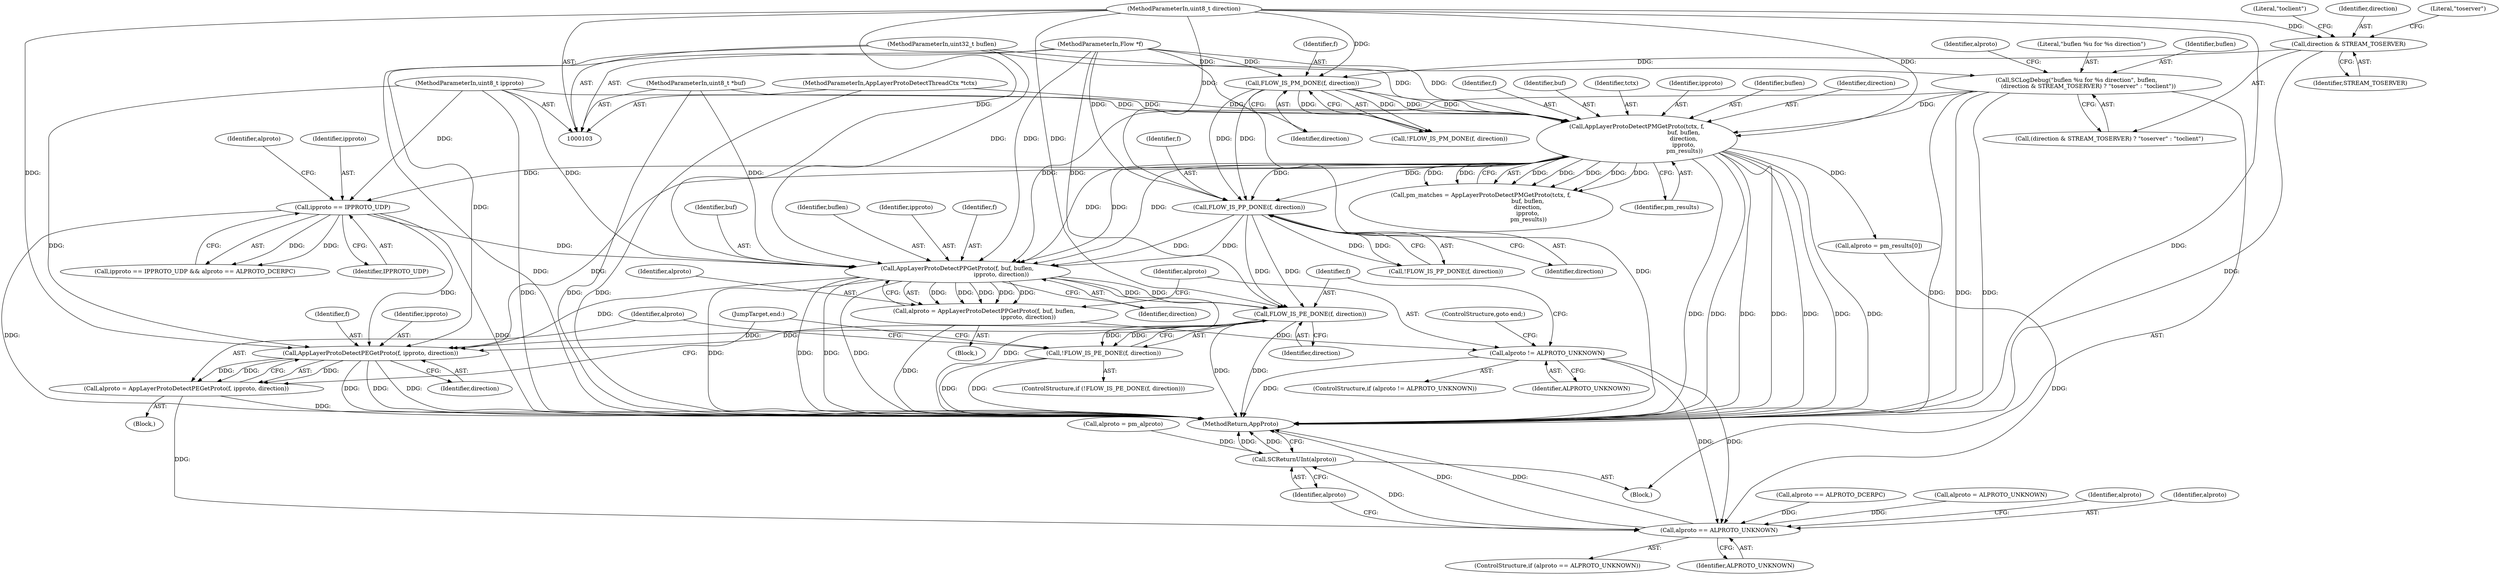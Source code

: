 digraph "0_suricata_8357ef3f8ffc7d99ef6571350724160de356158b@pointer" {
"1000178" [label="(Call,AppLayerProtoDetectPPGetProto(f, buf, buflen,\n                                                ipproto, direction))"];
"1000172" [label="(Call,FLOW_IS_PP_DONE(f, direction))"];
"1000131" [label="(Call,FLOW_IS_PM_DONE(f, direction))"];
"1000105" [label="(MethodParameterIn,Flow *f)"];
"1000116" [label="(Call,direction & STREAM_TOSERVER)"];
"1000109" [label="(MethodParameterIn,uint8_t direction)"];
"1000139" [label="(Call,AppLayerProtoDetectPMGetProto(tctx, f,\n                                                   buf, buflen,\n                                                   direction,\n                                                   ipproto,\n                                                    pm_results))"];
"1000104" [label="(MethodParameterIn,AppLayerProtoDetectThreadCtx *tctx)"];
"1000106" [label="(MethodParameterIn,uint8_t *buf)"];
"1000112" [label="(Call,SCLogDebug(\"buflen %u for %s direction\", buflen,\n             (direction & STREAM_TOSERVER) ? \"toserver\" : \"toclient\"))"];
"1000107" [label="(MethodParameterIn,uint32_t buflen)"];
"1000108" [label="(MethodParameterIn,uint8_t ipproto)"];
"1000160" [label="(Call,ipproto == IPPROTO_UDP)"];
"1000176" [label="(Call,alproto = AppLayerProtoDetectPPGetProto(f, buf, buflen,\n                                                ipproto, direction))"];
"1000185" [label="(Call,alproto != ALPROTO_UNKNOWN)"];
"1000203" [label="(Call,alproto == ALPROTO_UNKNOWN)"];
"1000209" [label="(Call,SCReturnUInt(alproto))"];
"1000191" [label="(Call,FLOW_IS_PE_DONE(f, direction))"];
"1000190" [label="(Call,!FLOW_IS_PE_DONE(f, direction))"];
"1000197" [label="(Call,AppLayerProtoDetectPEGetProto(f, ipproto, direction))"];
"1000195" [label="(Call,alproto = AppLayerProtoDetectPEGetProto(f, ipproto, direction))"];
"1000175" [label="(Block,)"];
"1000195" [label="(Call,alproto = AppLayerProtoDetectPEGetProto(f, ipproto, direction))"];
"1000180" [label="(Identifier,buf)"];
"1000141" [label="(Identifier,f)"];
"1000162" [label="(Identifier,IPPROTO_UDP)"];
"1000117" [label="(Identifier,direction)"];
"1000119" [label="(Literal,\"toserver\")"];
"1000142" [label="(Identifier,buf)"];
"1000105" [label="(MethodParameterIn,Flow *f)"];
"1000140" [label="(Identifier,tctx)"];
"1000183" [label="(Identifier,direction)"];
"1000200" [label="(Identifier,direction)"];
"1000110" [label="(Block,)"];
"1000108" [label="(MethodParameterIn,uint8_t ipproto)"];
"1000115" [label="(Call,(direction & STREAM_TOSERVER) ? \"toserver\" : \"toclient\")"];
"1000123" [label="(Identifier,alproto)"];
"1000163" [label="(Call,alproto == ALPROTO_DCERPC)"];
"1000173" [label="(Identifier,f)"];
"1000118" [label="(Identifier,STREAM_TOSERVER)"];
"1000186" [label="(Identifier,alproto)"];
"1000203" [label="(Call,alproto == ALPROTO_UNKNOWN)"];
"1000161" [label="(Identifier,ipproto)"];
"1000176" [label="(Call,alproto = AppLayerProtoDetectPPGetProto(f, buf, buflen,\n                                                ipproto, direction))"];
"1000177" [label="(Identifier,alproto)"];
"1000113" [label="(Literal,\"buflen %u for %s direction\")"];
"1000206" [label="(Call,alproto = pm_alproto)"];
"1000192" [label="(Identifier,f)"];
"1000164" [label="(Identifier,alproto)"];
"1000160" [label="(Call,ipproto == IPPROTO_UDP)"];
"1000174" [label="(Identifier,direction)"];
"1000209" [label="(Call,SCReturnUInt(alproto))"];
"1000106" [label="(MethodParameterIn,uint8_t *buf)"];
"1000190" [label="(Call,!FLOW_IS_PE_DONE(f, direction))"];
"1000112" [label="(Call,SCLogDebug(\"buflen %u for %s direction\", buflen,\n             (direction & STREAM_TOSERVER) ? \"toserver\" : \"toclient\"))"];
"1000131" [label="(Call,FLOW_IS_PM_DONE(f, direction))"];
"1000185" [label="(Call,alproto != ALPROTO_UNKNOWN)"];
"1000198" [label="(Identifier,f)"];
"1000133" [label="(Identifier,direction)"];
"1000107" [label="(MethodParameterIn,uint32_t buflen)"];
"1000202" [label="(ControlStructure,if (alproto == ALPROTO_UNKNOWN))"];
"1000211" [label="(MethodReturn,AppProto)"];
"1000197" [label="(Call,AppLayerProtoDetectPEGetProto(f, ipproto, direction))"];
"1000145" [label="(Identifier,ipproto)"];
"1000184" [label="(ControlStructure,if (alproto != ALPROTO_UNKNOWN))"];
"1000104" [label="(MethodParameterIn,AppLayerProtoDetectThreadCtx *tctx)"];
"1000122" [label="(Call,alproto = ALPROTO_UNKNOWN)"];
"1000187" [label="(Identifier,ALPROTO_UNKNOWN)"];
"1000152" [label="(Call,alproto = pm_results[0])"];
"1000193" [label="(Identifier,direction)"];
"1000207" [label="(Identifier,alproto)"];
"1000189" [label="(ControlStructure,if (!FLOW_IS_PE_DONE(f, direction)))"];
"1000196" [label="(Identifier,alproto)"];
"1000199" [label="(Identifier,ipproto)"];
"1000178" [label="(Call,AppLayerProtoDetectPPGetProto(f, buf, buflen,\n                                                ipproto, direction))"];
"1000132" [label="(Identifier,f)"];
"1000201" [label="(JumpTarget,end:)"];
"1000116" [label="(Call,direction & STREAM_TOSERVER)"];
"1000139" [label="(Call,AppLayerProtoDetectPMGetProto(tctx, f,\n                                                   buf, buflen,\n                                                   direction,\n                                                   ipproto,\n                                                    pm_results))"];
"1000210" [label="(Identifier,alproto)"];
"1000120" [label="(Literal,\"toclient\")"];
"1000137" [label="(Call,pm_matches = AppLayerProtoDetectPMGetProto(tctx, f,\n                                                   buf, buflen,\n                                                   direction,\n                                                   ipproto,\n                                                    pm_results))"];
"1000204" [label="(Identifier,alproto)"];
"1000191" [label="(Call,FLOW_IS_PE_DONE(f, direction))"];
"1000114" [label="(Identifier,buflen)"];
"1000171" [label="(Call,!FLOW_IS_PP_DONE(f, direction))"];
"1000146" [label="(Identifier,pm_results)"];
"1000188" [label="(ControlStructure,goto end;)"];
"1000130" [label="(Call,!FLOW_IS_PM_DONE(f, direction))"];
"1000159" [label="(Call,ipproto == IPPROTO_UDP && alproto == ALPROTO_DCERPC)"];
"1000143" [label="(Identifier,buflen)"];
"1000181" [label="(Identifier,buflen)"];
"1000109" [label="(MethodParameterIn,uint8_t direction)"];
"1000182" [label="(Identifier,ipproto)"];
"1000194" [label="(Block,)"];
"1000179" [label="(Identifier,f)"];
"1000205" [label="(Identifier,ALPROTO_UNKNOWN)"];
"1000172" [label="(Call,FLOW_IS_PP_DONE(f, direction))"];
"1000144" [label="(Identifier,direction)"];
"1000178" -> "1000176"  [label="AST: "];
"1000178" -> "1000183"  [label="CFG: "];
"1000179" -> "1000178"  [label="AST: "];
"1000180" -> "1000178"  [label="AST: "];
"1000181" -> "1000178"  [label="AST: "];
"1000182" -> "1000178"  [label="AST: "];
"1000183" -> "1000178"  [label="AST: "];
"1000176" -> "1000178"  [label="CFG: "];
"1000178" -> "1000211"  [label="DDG: "];
"1000178" -> "1000211"  [label="DDG: "];
"1000178" -> "1000211"  [label="DDG: "];
"1000178" -> "1000211"  [label="DDG: "];
"1000178" -> "1000211"  [label="DDG: "];
"1000178" -> "1000176"  [label="DDG: "];
"1000178" -> "1000176"  [label="DDG: "];
"1000178" -> "1000176"  [label="DDG: "];
"1000178" -> "1000176"  [label="DDG: "];
"1000178" -> "1000176"  [label="DDG: "];
"1000172" -> "1000178"  [label="DDG: "];
"1000172" -> "1000178"  [label="DDG: "];
"1000105" -> "1000178"  [label="DDG: "];
"1000139" -> "1000178"  [label="DDG: "];
"1000139" -> "1000178"  [label="DDG: "];
"1000139" -> "1000178"  [label="DDG: "];
"1000106" -> "1000178"  [label="DDG: "];
"1000112" -> "1000178"  [label="DDG: "];
"1000107" -> "1000178"  [label="DDG: "];
"1000160" -> "1000178"  [label="DDG: "];
"1000108" -> "1000178"  [label="DDG: "];
"1000109" -> "1000178"  [label="DDG: "];
"1000178" -> "1000191"  [label="DDG: "];
"1000178" -> "1000191"  [label="DDG: "];
"1000178" -> "1000197"  [label="DDG: "];
"1000172" -> "1000171"  [label="AST: "];
"1000172" -> "1000174"  [label="CFG: "];
"1000173" -> "1000172"  [label="AST: "];
"1000174" -> "1000172"  [label="AST: "];
"1000171" -> "1000172"  [label="CFG: "];
"1000172" -> "1000171"  [label="DDG: "];
"1000172" -> "1000171"  [label="DDG: "];
"1000131" -> "1000172"  [label="DDG: "];
"1000131" -> "1000172"  [label="DDG: "];
"1000139" -> "1000172"  [label="DDG: "];
"1000139" -> "1000172"  [label="DDG: "];
"1000105" -> "1000172"  [label="DDG: "];
"1000109" -> "1000172"  [label="DDG: "];
"1000172" -> "1000191"  [label="DDG: "];
"1000172" -> "1000191"  [label="DDG: "];
"1000131" -> "1000130"  [label="AST: "];
"1000131" -> "1000133"  [label="CFG: "];
"1000132" -> "1000131"  [label="AST: "];
"1000133" -> "1000131"  [label="AST: "];
"1000130" -> "1000131"  [label="CFG: "];
"1000131" -> "1000130"  [label="DDG: "];
"1000131" -> "1000130"  [label="DDG: "];
"1000105" -> "1000131"  [label="DDG: "];
"1000116" -> "1000131"  [label="DDG: "];
"1000109" -> "1000131"  [label="DDG: "];
"1000131" -> "1000139"  [label="DDG: "];
"1000131" -> "1000139"  [label="DDG: "];
"1000105" -> "1000103"  [label="AST: "];
"1000105" -> "1000211"  [label="DDG: "];
"1000105" -> "1000139"  [label="DDG: "];
"1000105" -> "1000191"  [label="DDG: "];
"1000105" -> "1000197"  [label="DDG: "];
"1000116" -> "1000115"  [label="AST: "];
"1000116" -> "1000118"  [label="CFG: "];
"1000117" -> "1000116"  [label="AST: "];
"1000118" -> "1000116"  [label="AST: "];
"1000119" -> "1000116"  [label="CFG: "];
"1000120" -> "1000116"  [label="CFG: "];
"1000116" -> "1000211"  [label="DDG: "];
"1000109" -> "1000116"  [label="DDG: "];
"1000109" -> "1000103"  [label="AST: "];
"1000109" -> "1000211"  [label="DDG: "];
"1000109" -> "1000139"  [label="DDG: "];
"1000109" -> "1000191"  [label="DDG: "];
"1000109" -> "1000197"  [label="DDG: "];
"1000139" -> "1000137"  [label="AST: "];
"1000139" -> "1000146"  [label="CFG: "];
"1000140" -> "1000139"  [label="AST: "];
"1000141" -> "1000139"  [label="AST: "];
"1000142" -> "1000139"  [label="AST: "];
"1000143" -> "1000139"  [label="AST: "];
"1000144" -> "1000139"  [label="AST: "];
"1000145" -> "1000139"  [label="AST: "];
"1000146" -> "1000139"  [label="AST: "];
"1000137" -> "1000139"  [label="CFG: "];
"1000139" -> "1000211"  [label="DDG: "];
"1000139" -> "1000211"  [label="DDG: "];
"1000139" -> "1000211"  [label="DDG: "];
"1000139" -> "1000211"  [label="DDG: "];
"1000139" -> "1000211"  [label="DDG: "];
"1000139" -> "1000211"  [label="DDG: "];
"1000139" -> "1000211"  [label="DDG: "];
"1000139" -> "1000137"  [label="DDG: "];
"1000139" -> "1000137"  [label="DDG: "];
"1000139" -> "1000137"  [label="DDG: "];
"1000139" -> "1000137"  [label="DDG: "];
"1000139" -> "1000137"  [label="DDG: "];
"1000139" -> "1000137"  [label="DDG: "];
"1000139" -> "1000137"  [label="DDG: "];
"1000104" -> "1000139"  [label="DDG: "];
"1000106" -> "1000139"  [label="DDG: "];
"1000112" -> "1000139"  [label="DDG: "];
"1000107" -> "1000139"  [label="DDG: "];
"1000108" -> "1000139"  [label="DDG: "];
"1000139" -> "1000152"  [label="DDG: "];
"1000139" -> "1000160"  [label="DDG: "];
"1000139" -> "1000197"  [label="DDG: "];
"1000104" -> "1000103"  [label="AST: "];
"1000104" -> "1000211"  [label="DDG: "];
"1000106" -> "1000103"  [label="AST: "];
"1000106" -> "1000211"  [label="DDG: "];
"1000112" -> "1000110"  [label="AST: "];
"1000112" -> "1000115"  [label="CFG: "];
"1000113" -> "1000112"  [label="AST: "];
"1000114" -> "1000112"  [label="AST: "];
"1000115" -> "1000112"  [label="AST: "];
"1000123" -> "1000112"  [label="CFG: "];
"1000112" -> "1000211"  [label="DDG: "];
"1000112" -> "1000211"  [label="DDG: "];
"1000112" -> "1000211"  [label="DDG: "];
"1000107" -> "1000112"  [label="DDG: "];
"1000107" -> "1000103"  [label="AST: "];
"1000107" -> "1000211"  [label="DDG: "];
"1000108" -> "1000103"  [label="AST: "];
"1000108" -> "1000211"  [label="DDG: "];
"1000108" -> "1000160"  [label="DDG: "];
"1000108" -> "1000197"  [label="DDG: "];
"1000160" -> "1000159"  [label="AST: "];
"1000160" -> "1000162"  [label="CFG: "];
"1000161" -> "1000160"  [label="AST: "];
"1000162" -> "1000160"  [label="AST: "];
"1000164" -> "1000160"  [label="CFG: "];
"1000159" -> "1000160"  [label="CFG: "];
"1000160" -> "1000211"  [label="DDG: "];
"1000160" -> "1000211"  [label="DDG: "];
"1000160" -> "1000159"  [label="DDG: "];
"1000160" -> "1000159"  [label="DDG: "];
"1000160" -> "1000197"  [label="DDG: "];
"1000176" -> "1000175"  [label="AST: "];
"1000177" -> "1000176"  [label="AST: "];
"1000186" -> "1000176"  [label="CFG: "];
"1000176" -> "1000211"  [label="DDG: "];
"1000176" -> "1000185"  [label="DDG: "];
"1000185" -> "1000184"  [label="AST: "];
"1000185" -> "1000187"  [label="CFG: "];
"1000186" -> "1000185"  [label="AST: "];
"1000187" -> "1000185"  [label="AST: "];
"1000188" -> "1000185"  [label="CFG: "];
"1000192" -> "1000185"  [label="CFG: "];
"1000185" -> "1000211"  [label="DDG: "];
"1000185" -> "1000203"  [label="DDG: "];
"1000185" -> "1000203"  [label="DDG: "];
"1000203" -> "1000202"  [label="AST: "];
"1000203" -> "1000205"  [label="CFG: "];
"1000204" -> "1000203"  [label="AST: "];
"1000205" -> "1000203"  [label="AST: "];
"1000207" -> "1000203"  [label="CFG: "];
"1000210" -> "1000203"  [label="CFG: "];
"1000203" -> "1000211"  [label="DDG: "];
"1000203" -> "1000211"  [label="DDG: "];
"1000122" -> "1000203"  [label="DDG: "];
"1000152" -> "1000203"  [label="DDG: "];
"1000195" -> "1000203"  [label="DDG: "];
"1000163" -> "1000203"  [label="DDG: "];
"1000203" -> "1000209"  [label="DDG: "];
"1000209" -> "1000110"  [label="AST: "];
"1000209" -> "1000210"  [label="CFG: "];
"1000210" -> "1000209"  [label="AST: "];
"1000211" -> "1000209"  [label="CFG: "];
"1000209" -> "1000211"  [label="DDG: "];
"1000209" -> "1000211"  [label="DDG: "];
"1000206" -> "1000209"  [label="DDG: "];
"1000191" -> "1000190"  [label="AST: "];
"1000191" -> "1000193"  [label="CFG: "];
"1000192" -> "1000191"  [label="AST: "];
"1000193" -> "1000191"  [label="AST: "];
"1000190" -> "1000191"  [label="CFG: "];
"1000191" -> "1000211"  [label="DDG: "];
"1000191" -> "1000211"  [label="DDG: "];
"1000191" -> "1000190"  [label="DDG: "];
"1000191" -> "1000190"  [label="DDG: "];
"1000191" -> "1000197"  [label="DDG: "];
"1000191" -> "1000197"  [label="DDG: "];
"1000190" -> "1000189"  [label="AST: "];
"1000196" -> "1000190"  [label="CFG: "];
"1000201" -> "1000190"  [label="CFG: "];
"1000190" -> "1000211"  [label="DDG: "];
"1000190" -> "1000211"  [label="DDG: "];
"1000197" -> "1000195"  [label="AST: "];
"1000197" -> "1000200"  [label="CFG: "];
"1000198" -> "1000197"  [label="AST: "];
"1000199" -> "1000197"  [label="AST: "];
"1000200" -> "1000197"  [label="AST: "];
"1000195" -> "1000197"  [label="CFG: "];
"1000197" -> "1000211"  [label="DDG: "];
"1000197" -> "1000211"  [label="DDG: "];
"1000197" -> "1000211"  [label="DDG: "];
"1000197" -> "1000195"  [label="DDG: "];
"1000197" -> "1000195"  [label="DDG: "];
"1000197" -> "1000195"  [label="DDG: "];
"1000195" -> "1000194"  [label="AST: "];
"1000196" -> "1000195"  [label="AST: "];
"1000201" -> "1000195"  [label="CFG: "];
"1000195" -> "1000211"  [label="DDG: "];
}
